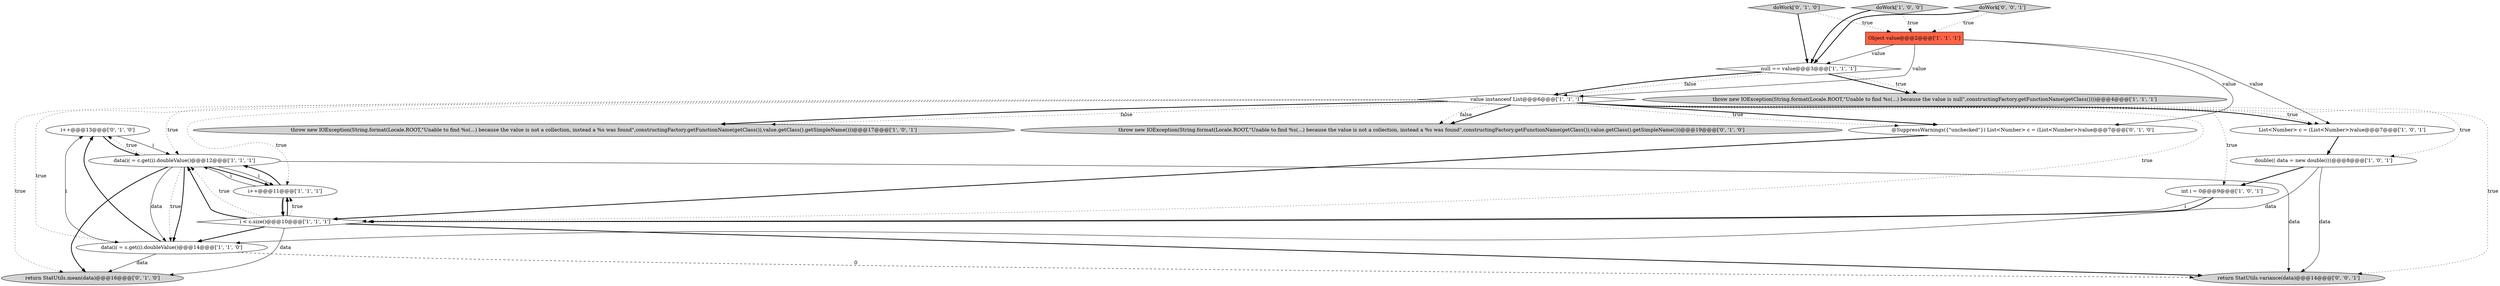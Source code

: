 digraph {
13 [style = filled, label = "i++@@@13@@@['0', '1', '0']", fillcolor = white, shape = ellipse image = "AAA0AAABBB2BBB"];
6 [style = filled, label = "double(( data = new double((((@@@8@@@['1', '0', '1']", fillcolor = white, shape = ellipse image = "AAA0AAABBB1BBB"];
15 [style = filled, label = "@SuppressWarnings({\"unchecked\"}) List<Number> c = (List<Number>)value@@@7@@@['0', '1', '0']", fillcolor = white, shape = ellipse image = "AAA0AAABBB2BBB"];
16 [style = filled, label = "doWork['0', '1', '0']", fillcolor = lightgray, shape = diamond image = "AAA0AAABBB2BBB"];
17 [style = filled, label = "return StatUtils.mean(data)@@@16@@@['0', '1', '0']", fillcolor = lightgray, shape = ellipse image = "AAA0AAABBB2BBB"];
3 [style = filled, label = "data(i( = c.get(i).doubleValue()@@@12@@@['1', '1', '1']", fillcolor = white, shape = ellipse image = "AAA0AAABBB1BBB"];
2 [style = filled, label = "throw new IOException(String.format(Locale.ROOT,\"Unable to find %s(...) because the value is not a collection, instead a %s was found\",constructingFactory.getFunctionName(getClass()),value.getClass().getSimpleName()))@@@17@@@['1', '0', '1']", fillcolor = lightgray, shape = ellipse image = "AAA0AAABBB1BBB"];
5 [style = filled, label = "int i = 0@@@9@@@['1', '0', '1']", fillcolor = white, shape = ellipse image = "AAA0AAABBB1BBB"];
9 [style = filled, label = "doWork['1', '0', '0']", fillcolor = lightgray, shape = diamond image = "AAA0AAABBB1BBB"];
14 [style = filled, label = "throw new IOException(String.format(Locale.ROOT,\"Unable to find %s(...) because the value is not a collection, instead a %s was found\",constructingFactory.getFunctionName(getClass()),value.getClass().getSimpleName()))@@@19@@@['0', '1', '0']", fillcolor = lightgray, shape = ellipse image = "AAA0AAABBB2BBB"];
1 [style = filled, label = "null == value@@@3@@@['1', '1', '1']", fillcolor = white, shape = diamond image = "AAA0AAABBB1BBB"];
7 [style = filled, label = "i < c.size()@@@10@@@['1', '1', '1']", fillcolor = white, shape = diamond image = "AAA0AAABBB1BBB"];
10 [style = filled, label = "data(i( = c.get(i).doubleValue()@@@14@@@['1', '1', '0']", fillcolor = white, shape = ellipse image = "AAA0AAABBB1BBB"];
11 [style = filled, label = "List<Number> c = (List<Number>)value@@@7@@@['1', '0', '1']", fillcolor = white, shape = ellipse image = "AAA0AAABBB1BBB"];
18 [style = filled, label = "doWork['0', '0', '1']", fillcolor = lightgray, shape = diamond image = "AAA0AAABBB3BBB"];
0 [style = filled, label = "i++@@@11@@@['1', '1', '1']", fillcolor = white, shape = ellipse image = "AAA0AAABBB1BBB"];
8 [style = filled, label = "throw new IOException(String.format(Locale.ROOT,\"Unable to find %s(...) because the value is null\",constructingFactory.getFunctionName(getClass())))@@@4@@@['1', '1', '1']", fillcolor = lightgray, shape = ellipse image = "AAA0AAABBB1BBB"];
4 [style = filled, label = "Object value@@@2@@@['1', '1', '1']", fillcolor = tomato, shape = box image = "AAA0AAABBB1BBB"];
19 [style = filled, label = "return StatUtils.variance(data)@@@14@@@['0', '0', '1']", fillcolor = lightgray, shape = ellipse image = "AAA0AAABBB3BBB"];
12 [style = filled, label = "value instanceof List@@@6@@@['1', '1', '1']", fillcolor = white, shape = diamond image = "AAA0AAABBB1BBB"];
0->3 [style = bold, label=""];
13->3 [style = solid, label="i"];
12->3 [style = dotted, label="true"];
12->17 [style = dotted, label="true"];
7->17 [style = solid, label="data"];
1->8 [style = bold, label=""];
15->7 [style = bold, label=""];
3->10 [style = solid, label="data"];
7->10 [style = bold, label=""];
12->2 [style = dotted, label="false"];
10->19 [style = dashed, label="0"];
6->19 [style = solid, label="data"];
11->6 [style = bold, label=""];
3->10 [style = dotted, label="true"];
12->11 [style = bold, label=""];
12->15 [style = bold, label=""];
12->15 [style = dotted, label="true"];
5->7 [style = solid, label="i"];
7->0 [style = bold, label=""];
7->0 [style = dotted, label="true"];
16->4 [style = dotted, label="true"];
4->15 [style = solid, label="value"];
4->12 [style = solid, label="value"];
10->13 [style = solid, label="i"];
7->3 [style = bold, label=""];
3->0 [style = bold, label=""];
10->17 [style = solid, label="data"];
0->7 [style = bold, label=""];
12->11 [style = dotted, label="true"];
3->0 [style = solid, label="i"];
3->10 [style = bold, label=""];
6->5 [style = bold, label=""];
12->2 [style = bold, label=""];
1->12 [style = dotted, label="false"];
12->10 [style = dotted, label="true"];
13->3 [style = bold, label=""];
10->13 [style = bold, label=""];
12->5 [style = dotted, label="true"];
12->6 [style = dotted, label="true"];
7->3 [style = dotted, label="true"];
12->19 [style = dotted, label="true"];
3->19 [style = solid, label="data"];
16->1 [style = bold, label=""];
18->1 [style = bold, label=""];
6->10 [style = solid, label="data"];
0->3 [style = solid, label="i"];
12->14 [style = bold, label=""];
1->8 [style = dotted, label="true"];
3->13 [style = dotted, label="true"];
1->12 [style = bold, label=""];
12->0 [style = dotted, label="true"];
9->4 [style = dotted, label="true"];
5->7 [style = bold, label=""];
3->17 [style = bold, label=""];
18->4 [style = dotted, label="true"];
9->1 [style = bold, label=""];
4->11 [style = solid, label="value"];
12->7 [style = dotted, label="true"];
4->1 [style = solid, label="value"];
7->19 [style = bold, label=""];
12->14 [style = dotted, label="false"];
0->7 [style = solid, label="i"];
}
